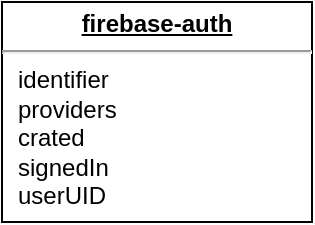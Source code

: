<mxfile version="16.0.3" type="device"><diagram id="z3pMpxjFt2SzQJV0ANHY" name="Database Diagram"><mxGraphModel dx="779" dy="768" grid="1" gridSize="10" guides="1" tooltips="1" connect="1" arrows="1" fold="1" page="1" pageScale="1" pageWidth="850" pageHeight="1100" math="0" shadow="0"><root><mxCell id="48RevmUlICxsHAr3mbI2-0"/><mxCell id="48RevmUlICxsHAr3mbI2-1" parent="48RevmUlICxsHAr3mbI2-0"/><mxCell id="48RevmUlICxsHAr3mbI2-3" value="&lt;p style=&quot;margin: 0px ; margin-top: 4px ; text-align: center ; text-decoration: underline&quot;&gt;&lt;b&gt;firebase-auth&lt;/b&gt;&lt;/p&gt;&lt;hr&gt;&lt;p style=&quot;margin: 0px ; margin-left: 8px&quot;&gt;identifier&lt;br&gt;&lt;/p&gt;&lt;p style=&quot;margin: 0px ; margin-left: 8px&quot;&gt;providers&lt;/p&gt;&lt;p style=&quot;margin: 0px ; margin-left: 8px&quot;&gt;crated&lt;br&gt;&lt;/p&gt;&lt;p style=&quot;margin: 0px ; margin-left: 8px&quot;&gt;signedIn&lt;/p&gt;&lt;p style=&quot;margin: 0px ; margin-left: 8px&quot;&gt;userUID&lt;/p&gt;&lt;p style=&quot;margin: 0px ; margin-left: 8px&quot;&gt;&lt;br&gt;&lt;/p&gt;" style="verticalAlign=top;align=left;overflow=fill;fontSize=12;fontFamily=Helvetica;html=1;" parent="48RevmUlICxsHAr3mbI2-1" vertex="1"><mxGeometry x="345" y="80" width="155" height="110" as="geometry"/></mxCell></root></mxGraphModel></diagram></mxfile>